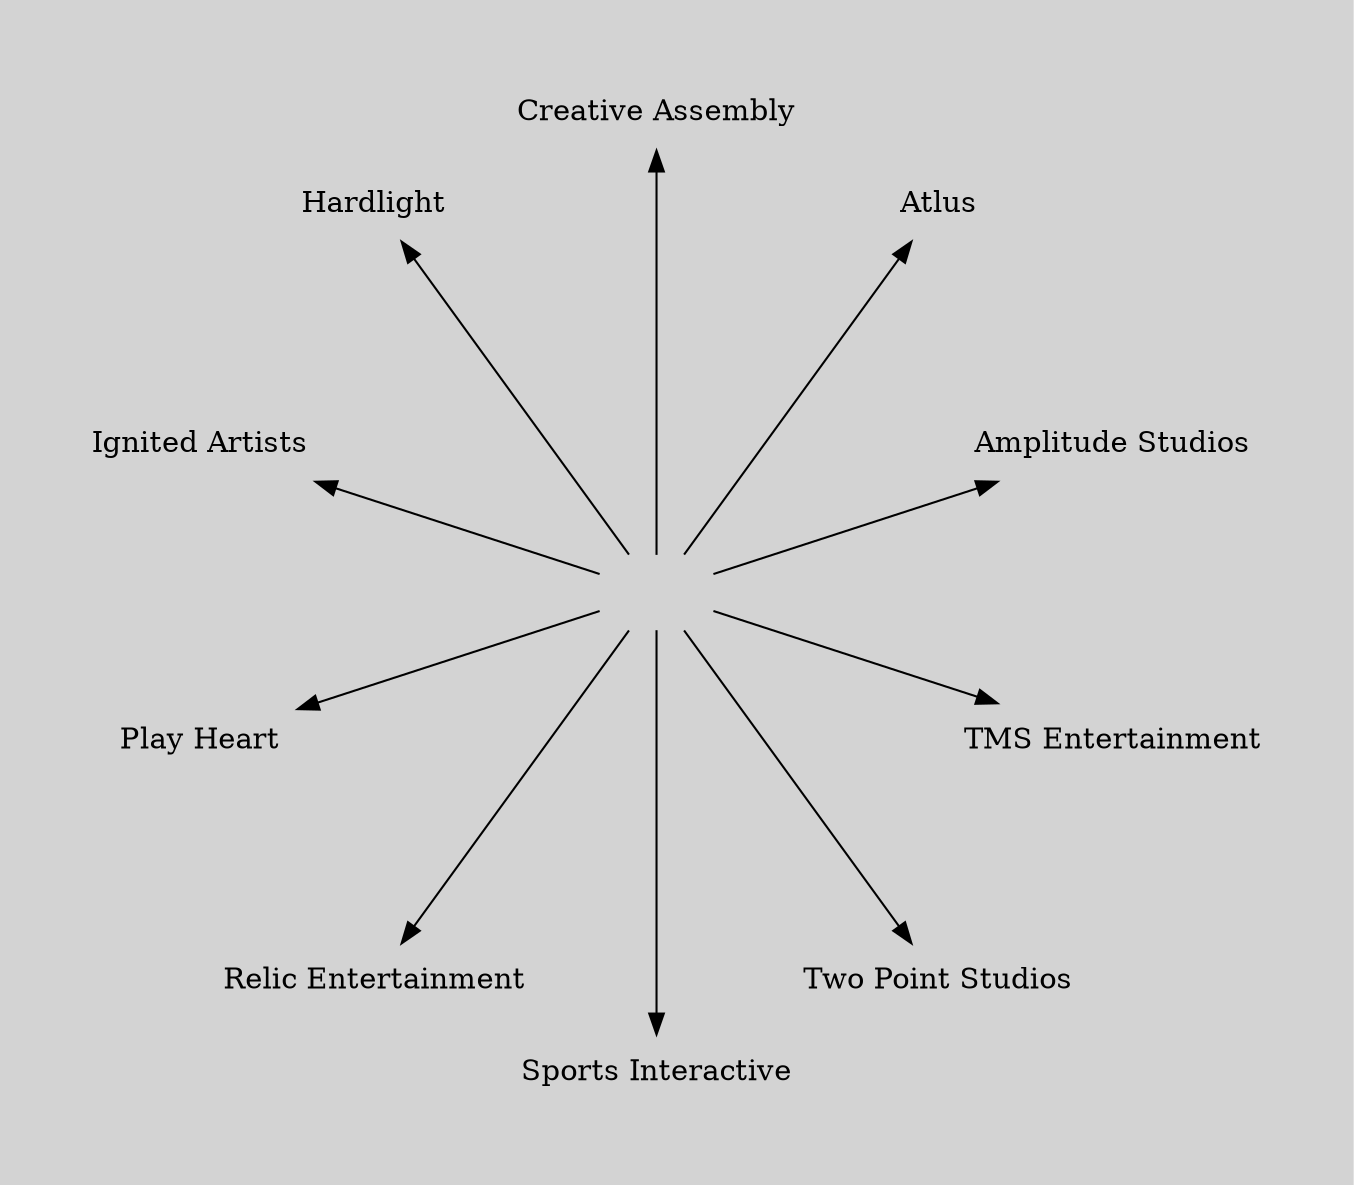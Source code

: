 digraph {
    labeljust="r"
    fontname="Fira Sans UltraLight"
    imagepath="images"
    layout=twopi
    overlap=prism
    overlap_scaling=-5
    splines=polyline
    graph [pad="0.5,0.5", bgcolor=lightgray, truecolor=true]
    node [shape=none, bgcolor=transparent, imagescale=true]

    subgraph sega {
        "Sega" [image="sega.png", label=""]

        "Sega" -> {
            "Amplitude Studios"
            "Atlus"
            "Creative Assembly"
            "Hardlight"
            "Ignited Artists"
            "Play Heart"
            "Relic Entertainment"
            "Sports Interactive"
            "Two Point Studios"
            "TMS Entertainment"
        }
    }
}
